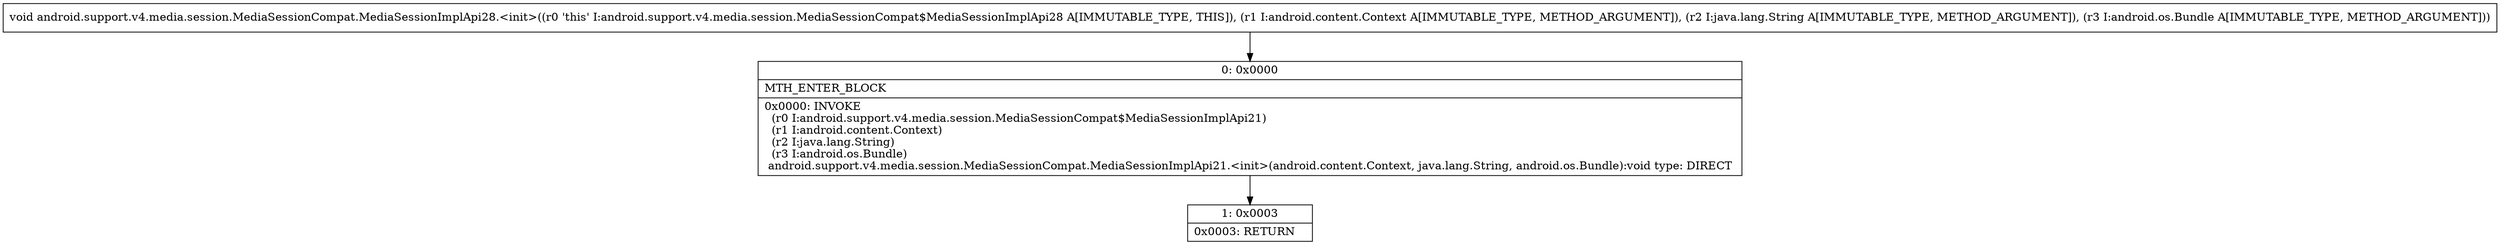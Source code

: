 digraph "CFG forandroid.support.v4.media.session.MediaSessionCompat.MediaSessionImplApi28.\<init\>(Landroid\/content\/Context;Ljava\/lang\/String;Landroid\/os\/Bundle;)V" {
Node_0 [shape=record,label="{0\:\ 0x0000|MTH_ENTER_BLOCK\l|0x0000: INVOKE  \l  (r0 I:android.support.v4.media.session.MediaSessionCompat$MediaSessionImplApi21)\l  (r1 I:android.content.Context)\l  (r2 I:java.lang.String)\l  (r3 I:android.os.Bundle)\l android.support.v4.media.session.MediaSessionCompat.MediaSessionImplApi21.\<init\>(android.content.Context, java.lang.String, android.os.Bundle):void type: DIRECT \l}"];
Node_1 [shape=record,label="{1\:\ 0x0003|0x0003: RETURN   \l}"];
MethodNode[shape=record,label="{void android.support.v4.media.session.MediaSessionCompat.MediaSessionImplApi28.\<init\>((r0 'this' I:android.support.v4.media.session.MediaSessionCompat$MediaSessionImplApi28 A[IMMUTABLE_TYPE, THIS]), (r1 I:android.content.Context A[IMMUTABLE_TYPE, METHOD_ARGUMENT]), (r2 I:java.lang.String A[IMMUTABLE_TYPE, METHOD_ARGUMENT]), (r3 I:android.os.Bundle A[IMMUTABLE_TYPE, METHOD_ARGUMENT])) }"];
MethodNode -> Node_0;
Node_0 -> Node_1;
}

